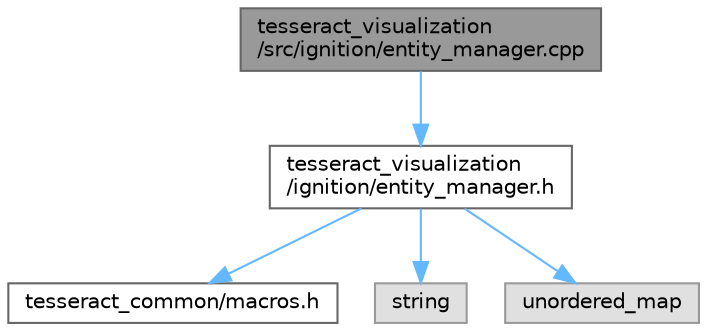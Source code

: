digraph "tesseract_visualization/src/ignition/entity_manager.cpp"
{
 // LATEX_PDF_SIZE
  bgcolor="transparent";
  edge [fontname=Helvetica,fontsize=10,labelfontname=Helvetica,labelfontsize=10];
  node [fontname=Helvetica,fontsize=10,shape=box,height=0.2,width=0.4];
  Node1 [label="tesseract_visualization\l/src/ignition/entity_manager.cpp",height=0.2,width=0.4,color="gray40", fillcolor="grey60", style="filled", fontcolor="black",tooltip="A entity manager for Tesseract components that get added to Ignition Scene."];
  Node1 -> Node2 [color="steelblue1",style="solid"];
  Node2 [label="tesseract_visualization\l/ignition/entity_manager.h",height=0.2,width=0.4,color="grey40", fillcolor="white", style="filled",URL="$df/d8c/entity__manager_8h.html",tooltip="A entity manager for Tesseract components that get added to Ignition Scene."];
  Node2 -> Node3 [color="steelblue1",style="solid"];
  Node3 [label="tesseract_common/macros.h",height=0.2,width=0.4,color="grey40", fillcolor="white", style="filled",URL="$de/d3c/macros_8h.html",tooltip="Common Tesseract Macros."];
  Node2 -> Node4 [color="steelblue1",style="solid"];
  Node4 [label="string",height=0.2,width=0.4,color="grey60", fillcolor="#E0E0E0", style="filled",tooltip=" "];
  Node2 -> Node5 [color="steelblue1",style="solid"];
  Node5 [label="unordered_map",height=0.2,width=0.4,color="grey60", fillcolor="#E0E0E0", style="filled",tooltip=" "];
}
